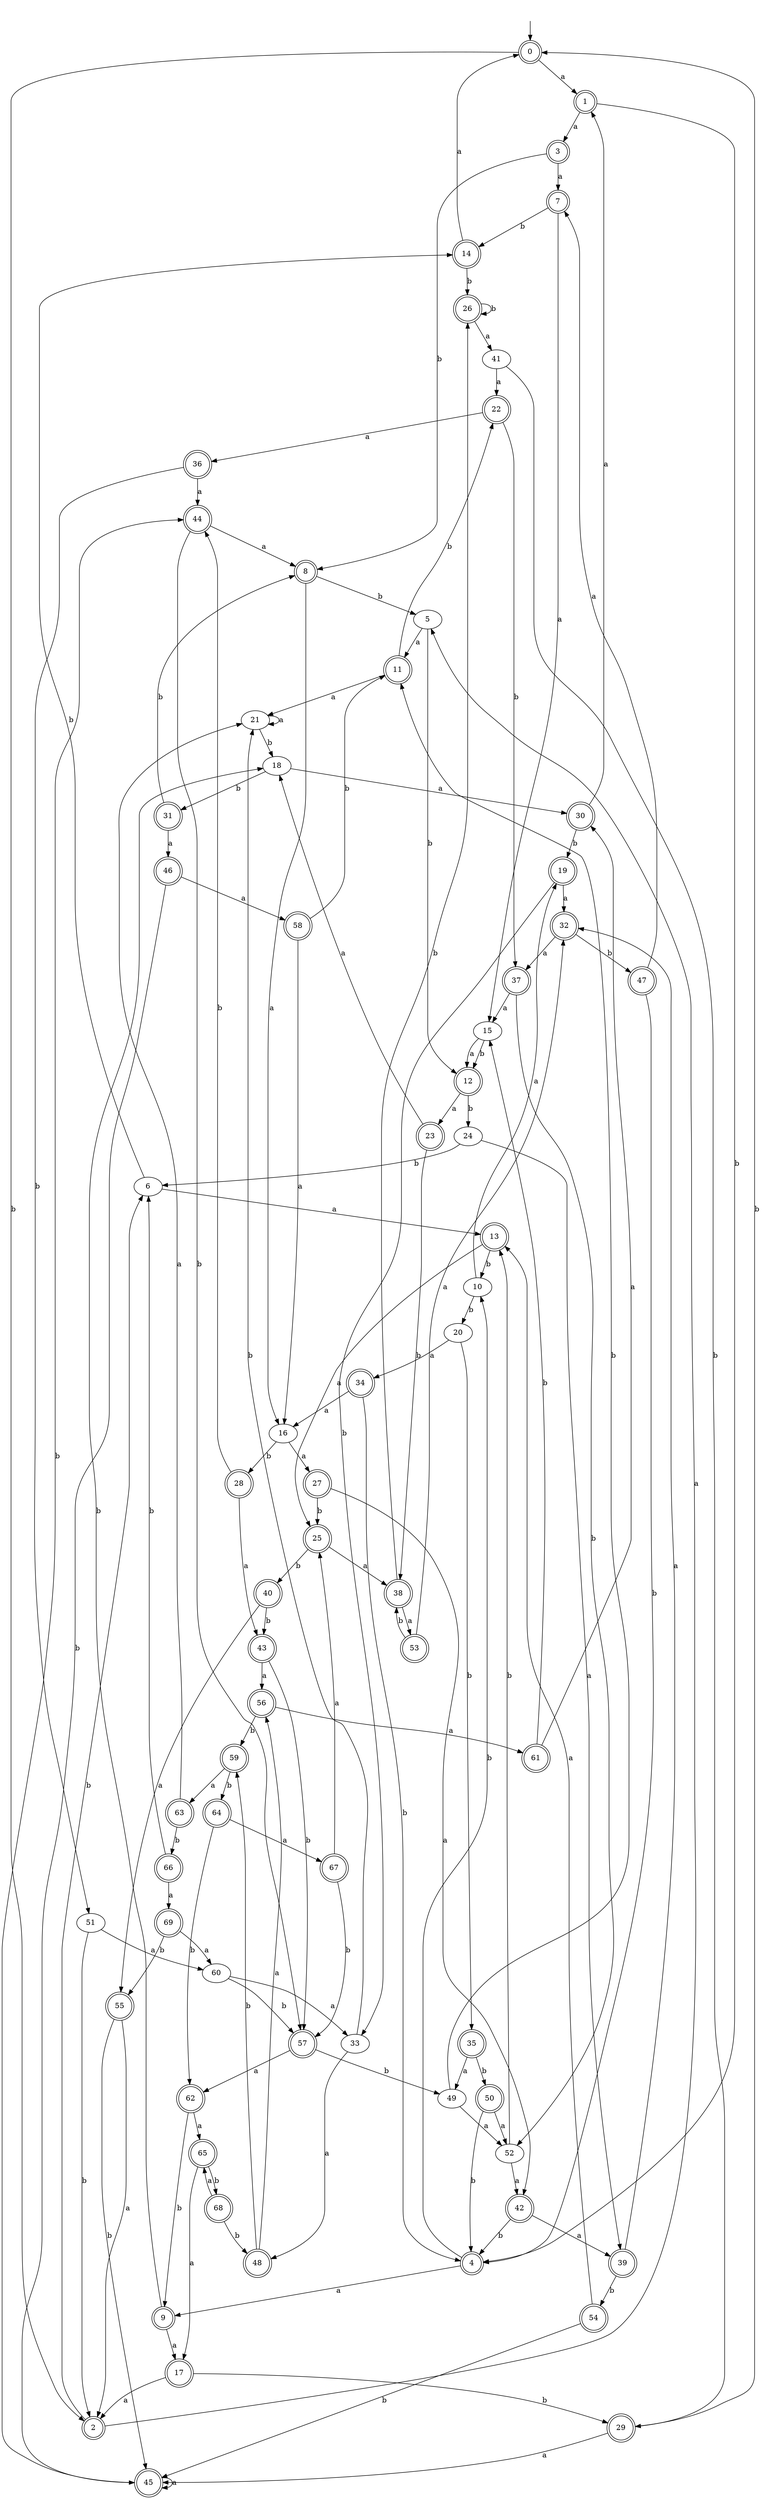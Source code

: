 digraph RandomDFA {
  __start0 [label="", shape=none];
  __start0 -> 0 [label=""];
  0 [shape=circle] [shape=doublecircle]
  0 -> 1 [label="a"]
  0 -> 2 [label="b"]
  1 [shape=doublecircle]
  1 -> 3 [label="a"]
  1 -> 4 [label="b"]
  2 [shape=doublecircle]
  2 -> 5 [label="a"]
  2 -> 6 [label="b"]
  3 [shape=doublecircle]
  3 -> 7 [label="a"]
  3 -> 8 [label="b"]
  4 [shape=doublecircle]
  4 -> 9 [label="a"]
  4 -> 10 [label="b"]
  5
  5 -> 11 [label="a"]
  5 -> 12 [label="b"]
  6
  6 -> 13 [label="a"]
  6 -> 14 [label="b"]
  7 [shape=doublecircle]
  7 -> 15 [label="a"]
  7 -> 14 [label="b"]
  8 [shape=doublecircle]
  8 -> 16 [label="a"]
  8 -> 5 [label="b"]
  9 [shape=doublecircle]
  9 -> 17 [label="a"]
  9 -> 18 [label="b"]
  10
  10 -> 19 [label="a"]
  10 -> 20 [label="b"]
  11 [shape=doublecircle]
  11 -> 21 [label="a"]
  11 -> 22 [label="b"]
  12 [shape=doublecircle]
  12 -> 23 [label="a"]
  12 -> 24 [label="b"]
  13 [shape=doublecircle]
  13 -> 25 [label="a"]
  13 -> 10 [label="b"]
  14 [shape=doublecircle]
  14 -> 0 [label="a"]
  14 -> 26 [label="b"]
  15
  15 -> 12 [label="a"]
  15 -> 12 [label="b"]
  16
  16 -> 27 [label="a"]
  16 -> 28 [label="b"]
  17 [shape=doublecircle]
  17 -> 2 [label="a"]
  17 -> 29 [label="b"]
  18
  18 -> 30 [label="a"]
  18 -> 31 [label="b"]
  19 [shape=doublecircle]
  19 -> 32 [label="a"]
  19 -> 33 [label="b"]
  20
  20 -> 34 [label="a"]
  20 -> 35 [label="b"]
  21
  21 -> 21 [label="a"]
  21 -> 18 [label="b"]
  22 [shape=doublecircle]
  22 -> 36 [label="a"]
  22 -> 37 [label="b"]
  23 [shape=doublecircle]
  23 -> 18 [label="a"]
  23 -> 38 [label="b"]
  24
  24 -> 39 [label="a"]
  24 -> 6 [label="b"]
  25 [shape=doublecircle]
  25 -> 38 [label="a"]
  25 -> 40 [label="b"]
  26 [shape=doublecircle]
  26 -> 41 [label="a"]
  26 -> 26 [label="b"]
  27 [shape=doublecircle]
  27 -> 42 [label="a"]
  27 -> 25 [label="b"]
  28 [shape=doublecircle]
  28 -> 43 [label="a"]
  28 -> 44 [label="b"]
  29 [shape=doublecircle]
  29 -> 45 [label="a"]
  29 -> 0 [label="b"]
  30 [shape=doublecircle]
  30 -> 1 [label="a"]
  30 -> 19 [label="b"]
  31 [shape=doublecircle]
  31 -> 46 [label="a"]
  31 -> 8 [label="b"]
  32 [shape=doublecircle]
  32 -> 37 [label="a"]
  32 -> 47 [label="b"]
  33
  33 -> 48 [label="a"]
  33 -> 21 [label="b"]
  34 [shape=doublecircle]
  34 -> 16 [label="a"]
  34 -> 4 [label="b"]
  35 [shape=doublecircle]
  35 -> 49 [label="a"]
  35 -> 50 [label="b"]
  36 [shape=doublecircle]
  36 -> 44 [label="a"]
  36 -> 51 [label="b"]
  37 [shape=doublecircle]
  37 -> 15 [label="a"]
  37 -> 52 [label="b"]
  38 [shape=doublecircle]
  38 -> 53 [label="a"]
  38 -> 26 [label="b"]
  39 [shape=doublecircle]
  39 -> 32 [label="a"]
  39 -> 54 [label="b"]
  40 [shape=doublecircle]
  40 -> 55 [label="a"]
  40 -> 43 [label="b"]
  41
  41 -> 22 [label="a"]
  41 -> 29 [label="b"]
  42 [shape=doublecircle]
  42 -> 39 [label="a"]
  42 -> 4 [label="b"]
  43 [shape=doublecircle]
  43 -> 56 [label="a"]
  43 -> 57 [label="b"]
  44 [shape=doublecircle]
  44 -> 8 [label="a"]
  44 -> 57 [label="b"]
  45 [shape=doublecircle]
  45 -> 45 [label="a"]
  45 -> 44 [label="b"]
  46 [shape=doublecircle]
  46 -> 58 [label="a"]
  46 -> 45 [label="b"]
  47 [shape=doublecircle]
  47 -> 7 [label="a"]
  47 -> 4 [label="b"]
  48 [shape=doublecircle]
  48 -> 56 [label="a"]
  48 -> 59 [label="b"]
  49
  49 -> 52 [label="a"]
  49 -> 11 [label="b"]
  50 [shape=doublecircle]
  50 -> 52 [label="a"]
  50 -> 4 [label="b"]
  51
  51 -> 60 [label="a"]
  51 -> 2 [label="b"]
  52
  52 -> 42 [label="a"]
  52 -> 13 [label="b"]
  53 [shape=doublecircle]
  53 -> 32 [label="a"]
  53 -> 38 [label="b"]
  54 [shape=doublecircle]
  54 -> 13 [label="a"]
  54 -> 45 [label="b"]
  55 [shape=doublecircle]
  55 -> 2 [label="a"]
  55 -> 45 [label="b"]
  56 [shape=doublecircle]
  56 -> 61 [label="a"]
  56 -> 59 [label="b"]
  57 [shape=doublecircle]
  57 -> 62 [label="a"]
  57 -> 49 [label="b"]
  58 [shape=doublecircle]
  58 -> 16 [label="a"]
  58 -> 11 [label="b"]
  59 [shape=doublecircle]
  59 -> 63 [label="a"]
  59 -> 64 [label="b"]
  60
  60 -> 33 [label="a"]
  60 -> 57 [label="b"]
  61 [shape=doublecircle]
  61 -> 30 [label="a"]
  61 -> 15 [label="b"]
  62 [shape=doublecircle]
  62 -> 65 [label="a"]
  62 -> 9 [label="b"]
  63 [shape=doublecircle]
  63 -> 21 [label="a"]
  63 -> 66 [label="b"]
  64 [shape=doublecircle]
  64 -> 67 [label="a"]
  64 -> 62 [label="b"]
  65 [shape=doublecircle]
  65 -> 17 [label="a"]
  65 -> 68 [label="b"]
  66 [shape=doublecircle]
  66 -> 69 [label="a"]
  66 -> 6 [label="b"]
  67 [shape=doublecircle]
  67 -> 25 [label="a"]
  67 -> 57 [label="b"]
  68 [shape=doublecircle]
  68 -> 65 [label="a"]
  68 -> 48 [label="b"]
  69 [shape=doublecircle]
  69 -> 60 [label="a"]
  69 -> 55 [label="b"]
}
